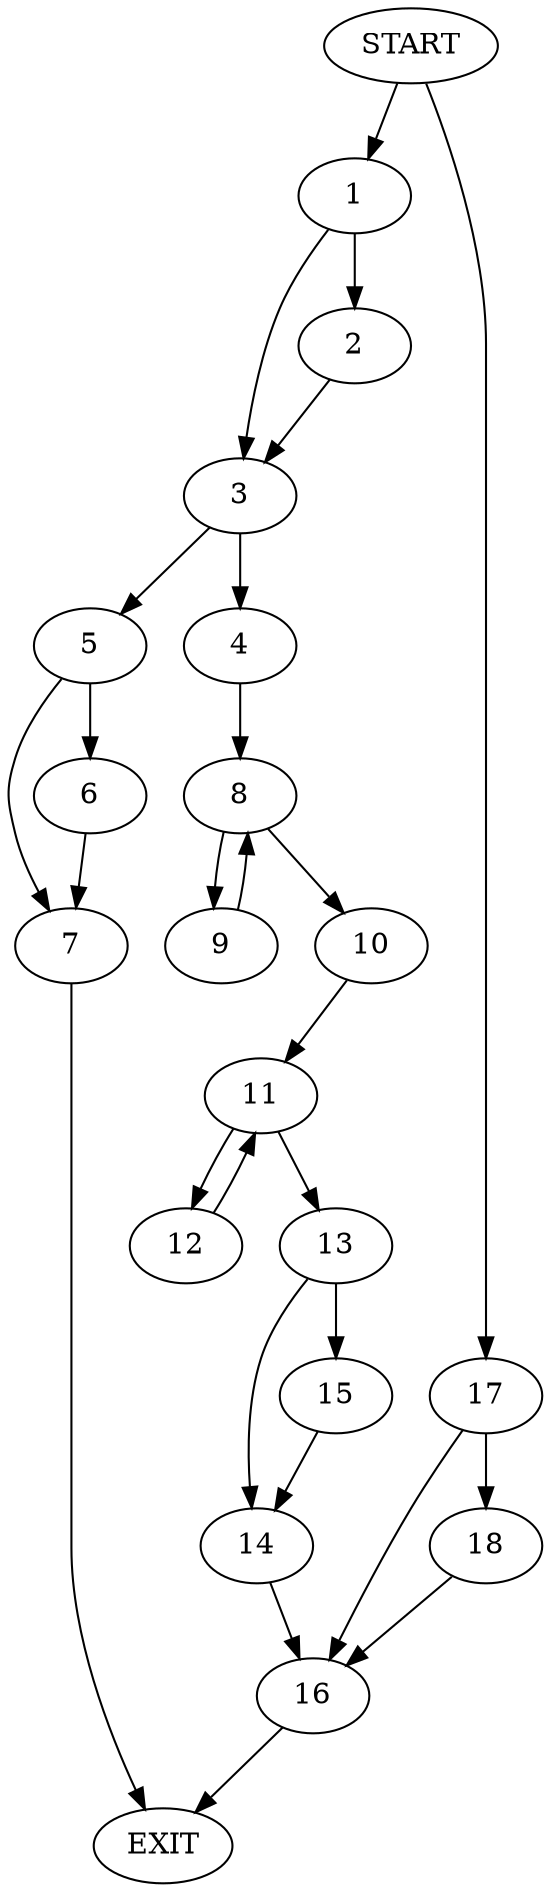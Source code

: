 digraph {
0 [label="START"]
19 [label="EXIT"]
0 -> 1
1 -> 2
1 -> 3
2 -> 3
3 -> 4
3 -> 5
5 -> 6
5 -> 7
4 -> 8
6 -> 7
7 -> 19
8 -> 9
8 -> 10
9 -> 8
10 -> 11
11 -> 12
11 -> 13
12 -> 11
13 -> 14
13 -> 15
14 -> 16
15 -> 14
16 -> 19
0 -> 17
17 -> 16
17 -> 18
18 -> 16
}
